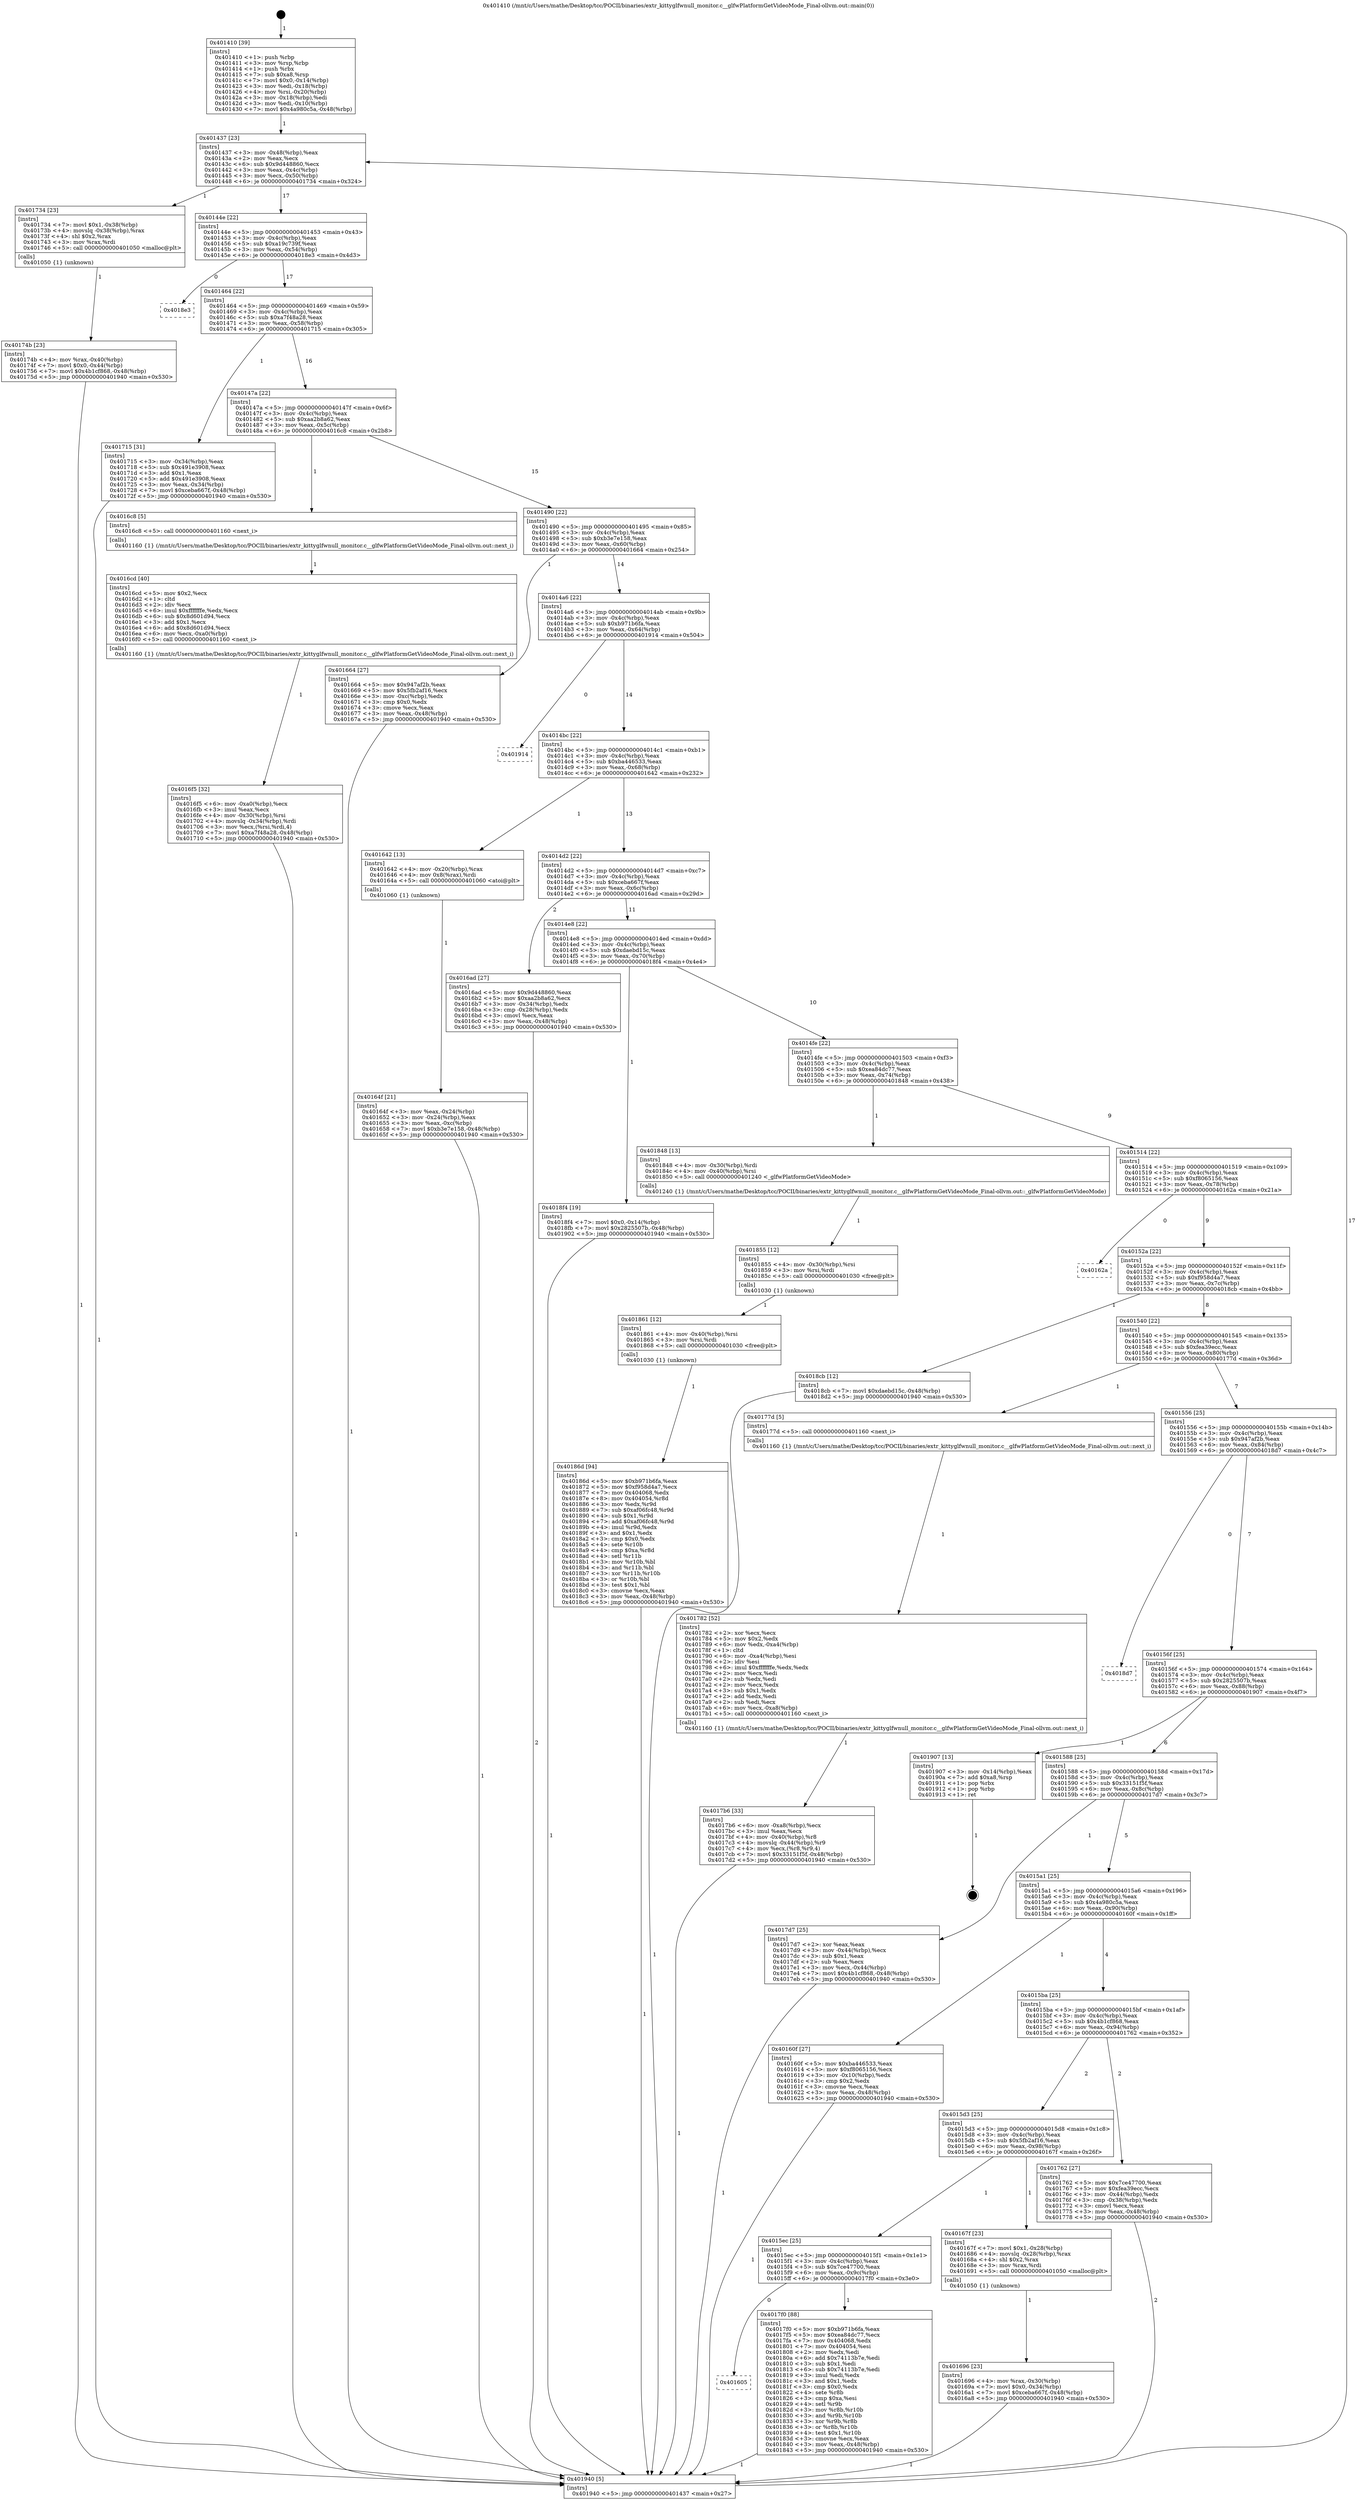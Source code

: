 digraph "0x401410" {
  label = "0x401410 (/mnt/c/Users/mathe/Desktop/tcc/POCII/binaries/extr_kittyglfwnull_monitor.c__glfwPlatformGetVideoMode_Final-ollvm.out::main(0))"
  labelloc = "t"
  node[shape=record]

  Entry [label="",width=0.3,height=0.3,shape=circle,fillcolor=black,style=filled]
  "0x401437" [label="{
     0x401437 [23]\l
     | [instrs]\l
     &nbsp;&nbsp;0x401437 \<+3\>: mov -0x48(%rbp),%eax\l
     &nbsp;&nbsp;0x40143a \<+2\>: mov %eax,%ecx\l
     &nbsp;&nbsp;0x40143c \<+6\>: sub $0x9d448860,%ecx\l
     &nbsp;&nbsp;0x401442 \<+3\>: mov %eax,-0x4c(%rbp)\l
     &nbsp;&nbsp;0x401445 \<+3\>: mov %ecx,-0x50(%rbp)\l
     &nbsp;&nbsp;0x401448 \<+6\>: je 0000000000401734 \<main+0x324\>\l
  }"]
  "0x401734" [label="{
     0x401734 [23]\l
     | [instrs]\l
     &nbsp;&nbsp;0x401734 \<+7\>: movl $0x1,-0x38(%rbp)\l
     &nbsp;&nbsp;0x40173b \<+4\>: movslq -0x38(%rbp),%rax\l
     &nbsp;&nbsp;0x40173f \<+4\>: shl $0x2,%rax\l
     &nbsp;&nbsp;0x401743 \<+3\>: mov %rax,%rdi\l
     &nbsp;&nbsp;0x401746 \<+5\>: call 0000000000401050 \<malloc@plt\>\l
     | [calls]\l
     &nbsp;&nbsp;0x401050 \{1\} (unknown)\l
  }"]
  "0x40144e" [label="{
     0x40144e [22]\l
     | [instrs]\l
     &nbsp;&nbsp;0x40144e \<+5\>: jmp 0000000000401453 \<main+0x43\>\l
     &nbsp;&nbsp;0x401453 \<+3\>: mov -0x4c(%rbp),%eax\l
     &nbsp;&nbsp;0x401456 \<+5\>: sub $0xa19c739f,%eax\l
     &nbsp;&nbsp;0x40145b \<+3\>: mov %eax,-0x54(%rbp)\l
     &nbsp;&nbsp;0x40145e \<+6\>: je 00000000004018e3 \<main+0x4d3\>\l
  }"]
  Exit [label="",width=0.3,height=0.3,shape=circle,fillcolor=black,style=filled,peripheries=2]
  "0x4018e3" [label="{
     0x4018e3\l
  }", style=dashed]
  "0x401464" [label="{
     0x401464 [22]\l
     | [instrs]\l
     &nbsp;&nbsp;0x401464 \<+5\>: jmp 0000000000401469 \<main+0x59\>\l
     &nbsp;&nbsp;0x401469 \<+3\>: mov -0x4c(%rbp),%eax\l
     &nbsp;&nbsp;0x40146c \<+5\>: sub $0xa7f48a28,%eax\l
     &nbsp;&nbsp;0x401471 \<+3\>: mov %eax,-0x58(%rbp)\l
     &nbsp;&nbsp;0x401474 \<+6\>: je 0000000000401715 \<main+0x305\>\l
  }"]
  "0x40186d" [label="{
     0x40186d [94]\l
     | [instrs]\l
     &nbsp;&nbsp;0x40186d \<+5\>: mov $0xb971b6fa,%eax\l
     &nbsp;&nbsp;0x401872 \<+5\>: mov $0xf958d4a7,%ecx\l
     &nbsp;&nbsp;0x401877 \<+7\>: mov 0x404068,%edx\l
     &nbsp;&nbsp;0x40187e \<+8\>: mov 0x404054,%r8d\l
     &nbsp;&nbsp;0x401886 \<+3\>: mov %edx,%r9d\l
     &nbsp;&nbsp;0x401889 \<+7\>: sub $0xaf06fc48,%r9d\l
     &nbsp;&nbsp;0x401890 \<+4\>: sub $0x1,%r9d\l
     &nbsp;&nbsp;0x401894 \<+7\>: add $0xaf06fc48,%r9d\l
     &nbsp;&nbsp;0x40189b \<+4\>: imul %r9d,%edx\l
     &nbsp;&nbsp;0x40189f \<+3\>: and $0x1,%edx\l
     &nbsp;&nbsp;0x4018a2 \<+3\>: cmp $0x0,%edx\l
     &nbsp;&nbsp;0x4018a5 \<+4\>: sete %r10b\l
     &nbsp;&nbsp;0x4018a9 \<+4\>: cmp $0xa,%r8d\l
     &nbsp;&nbsp;0x4018ad \<+4\>: setl %r11b\l
     &nbsp;&nbsp;0x4018b1 \<+3\>: mov %r10b,%bl\l
     &nbsp;&nbsp;0x4018b4 \<+3\>: and %r11b,%bl\l
     &nbsp;&nbsp;0x4018b7 \<+3\>: xor %r11b,%r10b\l
     &nbsp;&nbsp;0x4018ba \<+3\>: or %r10b,%bl\l
     &nbsp;&nbsp;0x4018bd \<+3\>: test $0x1,%bl\l
     &nbsp;&nbsp;0x4018c0 \<+3\>: cmovne %ecx,%eax\l
     &nbsp;&nbsp;0x4018c3 \<+3\>: mov %eax,-0x48(%rbp)\l
     &nbsp;&nbsp;0x4018c6 \<+5\>: jmp 0000000000401940 \<main+0x530\>\l
  }"]
  "0x401715" [label="{
     0x401715 [31]\l
     | [instrs]\l
     &nbsp;&nbsp;0x401715 \<+3\>: mov -0x34(%rbp),%eax\l
     &nbsp;&nbsp;0x401718 \<+5\>: sub $0x491e3908,%eax\l
     &nbsp;&nbsp;0x40171d \<+3\>: add $0x1,%eax\l
     &nbsp;&nbsp;0x401720 \<+5\>: add $0x491e3908,%eax\l
     &nbsp;&nbsp;0x401725 \<+3\>: mov %eax,-0x34(%rbp)\l
     &nbsp;&nbsp;0x401728 \<+7\>: movl $0xceba667f,-0x48(%rbp)\l
     &nbsp;&nbsp;0x40172f \<+5\>: jmp 0000000000401940 \<main+0x530\>\l
  }"]
  "0x40147a" [label="{
     0x40147a [22]\l
     | [instrs]\l
     &nbsp;&nbsp;0x40147a \<+5\>: jmp 000000000040147f \<main+0x6f\>\l
     &nbsp;&nbsp;0x40147f \<+3\>: mov -0x4c(%rbp),%eax\l
     &nbsp;&nbsp;0x401482 \<+5\>: sub $0xaa2b8a62,%eax\l
     &nbsp;&nbsp;0x401487 \<+3\>: mov %eax,-0x5c(%rbp)\l
     &nbsp;&nbsp;0x40148a \<+6\>: je 00000000004016c8 \<main+0x2b8\>\l
  }"]
  "0x401861" [label="{
     0x401861 [12]\l
     | [instrs]\l
     &nbsp;&nbsp;0x401861 \<+4\>: mov -0x40(%rbp),%rsi\l
     &nbsp;&nbsp;0x401865 \<+3\>: mov %rsi,%rdi\l
     &nbsp;&nbsp;0x401868 \<+5\>: call 0000000000401030 \<free@plt\>\l
     | [calls]\l
     &nbsp;&nbsp;0x401030 \{1\} (unknown)\l
  }"]
  "0x4016c8" [label="{
     0x4016c8 [5]\l
     | [instrs]\l
     &nbsp;&nbsp;0x4016c8 \<+5\>: call 0000000000401160 \<next_i\>\l
     | [calls]\l
     &nbsp;&nbsp;0x401160 \{1\} (/mnt/c/Users/mathe/Desktop/tcc/POCII/binaries/extr_kittyglfwnull_monitor.c__glfwPlatformGetVideoMode_Final-ollvm.out::next_i)\l
  }"]
  "0x401490" [label="{
     0x401490 [22]\l
     | [instrs]\l
     &nbsp;&nbsp;0x401490 \<+5\>: jmp 0000000000401495 \<main+0x85\>\l
     &nbsp;&nbsp;0x401495 \<+3\>: mov -0x4c(%rbp),%eax\l
     &nbsp;&nbsp;0x401498 \<+5\>: sub $0xb3e7e158,%eax\l
     &nbsp;&nbsp;0x40149d \<+3\>: mov %eax,-0x60(%rbp)\l
     &nbsp;&nbsp;0x4014a0 \<+6\>: je 0000000000401664 \<main+0x254\>\l
  }"]
  "0x401855" [label="{
     0x401855 [12]\l
     | [instrs]\l
     &nbsp;&nbsp;0x401855 \<+4\>: mov -0x30(%rbp),%rsi\l
     &nbsp;&nbsp;0x401859 \<+3\>: mov %rsi,%rdi\l
     &nbsp;&nbsp;0x40185c \<+5\>: call 0000000000401030 \<free@plt\>\l
     | [calls]\l
     &nbsp;&nbsp;0x401030 \{1\} (unknown)\l
  }"]
  "0x401664" [label="{
     0x401664 [27]\l
     | [instrs]\l
     &nbsp;&nbsp;0x401664 \<+5\>: mov $0x947af2b,%eax\l
     &nbsp;&nbsp;0x401669 \<+5\>: mov $0x5fb2af16,%ecx\l
     &nbsp;&nbsp;0x40166e \<+3\>: mov -0xc(%rbp),%edx\l
     &nbsp;&nbsp;0x401671 \<+3\>: cmp $0x0,%edx\l
     &nbsp;&nbsp;0x401674 \<+3\>: cmove %ecx,%eax\l
     &nbsp;&nbsp;0x401677 \<+3\>: mov %eax,-0x48(%rbp)\l
     &nbsp;&nbsp;0x40167a \<+5\>: jmp 0000000000401940 \<main+0x530\>\l
  }"]
  "0x4014a6" [label="{
     0x4014a6 [22]\l
     | [instrs]\l
     &nbsp;&nbsp;0x4014a6 \<+5\>: jmp 00000000004014ab \<main+0x9b\>\l
     &nbsp;&nbsp;0x4014ab \<+3\>: mov -0x4c(%rbp),%eax\l
     &nbsp;&nbsp;0x4014ae \<+5\>: sub $0xb971b6fa,%eax\l
     &nbsp;&nbsp;0x4014b3 \<+3\>: mov %eax,-0x64(%rbp)\l
     &nbsp;&nbsp;0x4014b6 \<+6\>: je 0000000000401914 \<main+0x504\>\l
  }"]
  "0x401605" [label="{
     0x401605\l
  }", style=dashed]
  "0x401914" [label="{
     0x401914\l
  }", style=dashed]
  "0x4014bc" [label="{
     0x4014bc [22]\l
     | [instrs]\l
     &nbsp;&nbsp;0x4014bc \<+5\>: jmp 00000000004014c1 \<main+0xb1\>\l
     &nbsp;&nbsp;0x4014c1 \<+3\>: mov -0x4c(%rbp),%eax\l
     &nbsp;&nbsp;0x4014c4 \<+5\>: sub $0xba446533,%eax\l
     &nbsp;&nbsp;0x4014c9 \<+3\>: mov %eax,-0x68(%rbp)\l
     &nbsp;&nbsp;0x4014cc \<+6\>: je 0000000000401642 \<main+0x232\>\l
  }"]
  "0x4017f0" [label="{
     0x4017f0 [88]\l
     | [instrs]\l
     &nbsp;&nbsp;0x4017f0 \<+5\>: mov $0xb971b6fa,%eax\l
     &nbsp;&nbsp;0x4017f5 \<+5\>: mov $0xea84dc77,%ecx\l
     &nbsp;&nbsp;0x4017fa \<+7\>: mov 0x404068,%edx\l
     &nbsp;&nbsp;0x401801 \<+7\>: mov 0x404054,%esi\l
     &nbsp;&nbsp;0x401808 \<+2\>: mov %edx,%edi\l
     &nbsp;&nbsp;0x40180a \<+6\>: add $0x74113b7e,%edi\l
     &nbsp;&nbsp;0x401810 \<+3\>: sub $0x1,%edi\l
     &nbsp;&nbsp;0x401813 \<+6\>: sub $0x74113b7e,%edi\l
     &nbsp;&nbsp;0x401819 \<+3\>: imul %edi,%edx\l
     &nbsp;&nbsp;0x40181c \<+3\>: and $0x1,%edx\l
     &nbsp;&nbsp;0x40181f \<+3\>: cmp $0x0,%edx\l
     &nbsp;&nbsp;0x401822 \<+4\>: sete %r8b\l
     &nbsp;&nbsp;0x401826 \<+3\>: cmp $0xa,%esi\l
     &nbsp;&nbsp;0x401829 \<+4\>: setl %r9b\l
     &nbsp;&nbsp;0x40182d \<+3\>: mov %r8b,%r10b\l
     &nbsp;&nbsp;0x401830 \<+3\>: and %r9b,%r10b\l
     &nbsp;&nbsp;0x401833 \<+3\>: xor %r9b,%r8b\l
     &nbsp;&nbsp;0x401836 \<+3\>: or %r8b,%r10b\l
     &nbsp;&nbsp;0x401839 \<+4\>: test $0x1,%r10b\l
     &nbsp;&nbsp;0x40183d \<+3\>: cmovne %ecx,%eax\l
     &nbsp;&nbsp;0x401840 \<+3\>: mov %eax,-0x48(%rbp)\l
     &nbsp;&nbsp;0x401843 \<+5\>: jmp 0000000000401940 \<main+0x530\>\l
  }"]
  "0x401642" [label="{
     0x401642 [13]\l
     | [instrs]\l
     &nbsp;&nbsp;0x401642 \<+4\>: mov -0x20(%rbp),%rax\l
     &nbsp;&nbsp;0x401646 \<+4\>: mov 0x8(%rax),%rdi\l
     &nbsp;&nbsp;0x40164a \<+5\>: call 0000000000401060 \<atoi@plt\>\l
     | [calls]\l
     &nbsp;&nbsp;0x401060 \{1\} (unknown)\l
  }"]
  "0x4014d2" [label="{
     0x4014d2 [22]\l
     | [instrs]\l
     &nbsp;&nbsp;0x4014d2 \<+5\>: jmp 00000000004014d7 \<main+0xc7\>\l
     &nbsp;&nbsp;0x4014d7 \<+3\>: mov -0x4c(%rbp),%eax\l
     &nbsp;&nbsp;0x4014da \<+5\>: sub $0xceba667f,%eax\l
     &nbsp;&nbsp;0x4014df \<+3\>: mov %eax,-0x6c(%rbp)\l
     &nbsp;&nbsp;0x4014e2 \<+6\>: je 00000000004016ad \<main+0x29d\>\l
  }"]
  "0x4017b6" [label="{
     0x4017b6 [33]\l
     | [instrs]\l
     &nbsp;&nbsp;0x4017b6 \<+6\>: mov -0xa8(%rbp),%ecx\l
     &nbsp;&nbsp;0x4017bc \<+3\>: imul %eax,%ecx\l
     &nbsp;&nbsp;0x4017bf \<+4\>: mov -0x40(%rbp),%r8\l
     &nbsp;&nbsp;0x4017c3 \<+4\>: movslq -0x44(%rbp),%r9\l
     &nbsp;&nbsp;0x4017c7 \<+4\>: mov %ecx,(%r8,%r9,4)\l
     &nbsp;&nbsp;0x4017cb \<+7\>: movl $0x33151f5f,-0x48(%rbp)\l
     &nbsp;&nbsp;0x4017d2 \<+5\>: jmp 0000000000401940 \<main+0x530\>\l
  }"]
  "0x4016ad" [label="{
     0x4016ad [27]\l
     | [instrs]\l
     &nbsp;&nbsp;0x4016ad \<+5\>: mov $0x9d448860,%eax\l
     &nbsp;&nbsp;0x4016b2 \<+5\>: mov $0xaa2b8a62,%ecx\l
     &nbsp;&nbsp;0x4016b7 \<+3\>: mov -0x34(%rbp),%edx\l
     &nbsp;&nbsp;0x4016ba \<+3\>: cmp -0x28(%rbp),%edx\l
     &nbsp;&nbsp;0x4016bd \<+3\>: cmovl %ecx,%eax\l
     &nbsp;&nbsp;0x4016c0 \<+3\>: mov %eax,-0x48(%rbp)\l
     &nbsp;&nbsp;0x4016c3 \<+5\>: jmp 0000000000401940 \<main+0x530\>\l
  }"]
  "0x4014e8" [label="{
     0x4014e8 [22]\l
     | [instrs]\l
     &nbsp;&nbsp;0x4014e8 \<+5\>: jmp 00000000004014ed \<main+0xdd\>\l
     &nbsp;&nbsp;0x4014ed \<+3\>: mov -0x4c(%rbp),%eax\l
     &nbsp;&nbsp;0x4014f0 \<+5\>: sub $0xdaebd15c,%eax\l
     &nbsp;&nbsp;0x4014f5 \<+3\>: mov %eax,-0x70(%rbp)\l
     &nbsp;&nbsp;0x4014f8 \<+6\>: je 00000000004018f4 \<main+0x4e4\>\l
  }"]
  "0x401782" [label="{
     0x401782 [52]\l
     | [instrs]\l
     &nbsp;&nbsp;0x401782 \<+2\>: xor %ecx,%ecx\l
     &nbsp;&nbsp;0x401784 \<+5\>: mov $0x2,%edx\l
     &nbsp;&nbsp;0x401789 \<+6\>: mov %edx,-0xa4(%rbp)\l
     &nbsp;&nbsp;0x40178f \<+1\>: cltd\l
     &nbsp;&nbsp;0x401790 \<+6\>: mov -0xa4(%rbp),%esi\l
     &nbsp;&nbsp;0x401796 \<+2\>: idiv %esi\l
     &nbsp;&nbsp;0x401798 \<+6\>: imul $0xfffffffe,%edx,%edx\l
     &nbsp;&nbsp;0x40179e \<+2\>: mov %ecx,%edi\l
     &nbsp;&nbsp;0x4017a0 \<+2\>: sub %edx,%edi\l
     &nbsp;&nbsp;0x4017a2 \<+2\>: mov %ecx,%edx\l
     &nbsp;&nbsp;0x4017a4 \<+3\>: sub $0x1,%edx\l
     &nbsp;&nbsp;0x4017a7 \<+2\>: add %edx,%edi\l
     &nbsp;&nbsp;0x4017a9 \<+2\>: sub %edi,%ecx\l
     &nbsp;&nbsp;0x4017ab \<+6\>: mov %ecx,-0xa8(%rbp)\l
     &nbsp;&nbsp;0x4017b1 \<+5\>: call 0000000000401160 \<next_i\>\l
     | [calls]\l
     &nbsp;&nbsp;0x401160 \{1\} (/mnt/c/Users/mathe/Desktop/tcc/POCII/binaries/extr_kittyglfwnull_monitor.c__glfwPlatformGetVideoMode_Final-ollvm.out::next_i)\l
  }"]
  "0x4018f4" [label="{
     0x4018f4 [19]\l
     | [instrs]\l
     &nbsp;&nbsp;0x4018f4 \<+7\>: movl $0x0,-0x14(%rbp)\l
     &nbsp;&nbsp;0x4018fb \<+7\>: movl $0x2825507b,-0x48(%rbp)\l
     &nbsp;&nbsp;0x401902 \<+5\>: jmp 0000000000401940 \<main+0x530\>\l
  }"]
  "0x4014fe" [label="{
     0x4014fe [22]\l
     | [instrs]\l
     &nbsp;&nbsp;0x4014fe \<+5\>: jmp 0000000000401503 \<main+0xf3\>\l
     &nbsp;&nbsp;0x401503 \<+3\>: mov -0x4c(%rbp),%eax\l
     &nbsp;&nbsp;0x401506 \<+5\>: sub $0xea84dc77,%eax\l
     &nbsp;&nbsp;0x40150b \<+3\>: mov %eax,-0x74(%rbp)\l
     &nbsp;&nbsp;0x40150e \<+6\>: je 0000000000401848 \<main+0x438\>\l
  }"]
  "0x40174b" [label="{
     0x40174b [23]\l
     | [instrs]\l
     &nbsp;&nbsp;0x40174b \<+4\>: mov %rax,-0x40(%rbp)\l
     &nbsp;&nbsp;0x40174f \<+7\>: movl $0x0,-0x44(%rbp)\l
     &nbsp;&nbsp;0x401756 \<+7\>: movl $0x4b1cf868,-0x48(%rbp)\l
     &nbsp;&nbsp;0x40175d \<+5\>: jmp 0000000000401940 \<main+0x530\>\l
  }"]
  "0x401848" [label="{
     0x401848 [13]\l
     | [instrs]\l
     &nbsp;&nbsp;0x401848 \<+4\>: mov -0x30(%rbp),%rdi\l
     &nbsp;&nbsp;0x40184c \<+4\>: mov -0x40(%rbp),%rsi\l
     &nbsp;&nbsp;0x401850 \<+5\>: call 0000000000401240 \<_glfwPlatformGetVideoMode\>\l
     | [calls]\l
     &nbsp;&nbsp;0x401240 \{1\} (/mnt/c/Users/mathe/Desktop/tcc/POCII/binaries/extr_kittyglfwnull_monitor.c__glfwPlatformGetVideoMode_Final-ollvm.out::_glfwPlatformGetVideoMode)\l
  }"]
  "0x401514" [label="{
     0x401514 [22]\l
     | [instrs]\l
     &nbsp;&nbsp;0x401514 \<+5\>: jmp 0000000000401519 \<main+0x109\>\l
     &nbsp;&nbsp;0x401519 \<+3\>: mov -0x4c(%rbp),%eax\l
     &nbsp;&nbsp;0x40151c \<+5\>: sub $0xf8065156,%eax\l
     &nbsp;&nbsp;0x401521 \<+3\>: mov %eax,-0x78(%rbp)\l
     &nbsp;&nbsp;0x401524 \<+6\>: je 000000000040162a \<main+0x21a\>\l
  }"]
  "0x4016f5" [label="{
     0x4016f5 [32]\l
     | [instrs]\l
     &nbsp;&nbsp;0x4016f5 \<+6\>: mov -0xa0(%rbp),%ecx\l
     &nbsp;&nbsp;0x4016fb \<+3\>: imul %eax,%ecx\l
     &nbsp;&nbsp;0x4016fe \<+4\>: mov -0x30(%rbp),%rsi\l
     &nbsp;&nbsp;0x401702 \<+4\>: movslq -0x34(%rbp),%rdi\l
     &nbsp;&nbsp;0x401706 \<+3\>: mov %ecx,(%rsi,%rdi,4)\l
     &nbsp;&nbsp;0x401709 \<+7\>: movl $0xa7f48a28,-0x48(%rbp)\l
     &nbsp;&nbsp;0x401710 \<+5\>: jmp 0000000000401940 \<main+0x530\>\l
  }"]
  "0x40162a" [label="{
     0x40162a\l
  }", style=dashed]
  "0x40152a" [label="{
     0x40152a [22]\l
     | [instrs]\l
     &nbsp;&nbsp;0x40152a \<+5\>: jmp 000000000040152f \<main+0x11f\>\l
     &nbsp;&nbsp;0x40152f \<+3\>: mov -0x4c(%rbp),%eax\l
     &nbsp;&nbsp;0x401532 \<+5\>: sub $0xf958d4a7,%eax\l
     &nbsp;&nbsp;0x401537 \<+3\>: mov %eax,-0x7c(%rbp)\l
     &nbsp;&nbsp;0x40153a \<+6\>: je 00000000004018cb \<main+0x4bb\>\l
  }"]
  "0x4016cd" [label="{
     0x4016cd [40]\l
     | [instrs]\l
     &nbsp;&nbsp;0x4016cd \<+5\>: mov $0x2,%ecx\l
     &nbsp;&nbsp;0x4016d2 \<+1\>: cltd\l
     &nbsp;&nbsp;0x4016d3 \<+2\>: idiv %ecx\l
     &nbsp;&nbsp;0x4016d5 \<+6\>: imul $0xfffffffe,%edx,%ecx\l
     &nbsp;&nbsp;0x4016db \<+6\>: sub $0x8d601d94,%ecx\l
     &nbsp;&nbsp;0x4016e1 \<+3\>: add $0x1,%ecx\l
     &nbsp;&nbsp;0x4016e4 \<+6\>: add $0x8d601d94,%ecx\l
     &nbsp;&nbsp;0x4016ea \<+6\>: mov %ecx,-0xa0(%rbp)\l
     &nbsp;&nbsp;0x4016f0 \<+5\>: call 0000000000401160 \<next_i\>\l
     | [calls]\l
     &nbsp;&nbsp;0x401160 \{1\} (/mnt/c/Users/mathe/Desktop/tcc/POCII/binaries/extr_kittyglfwnull_monitor.c__glfwPlatformGetVideoMode_Final-ollvm.out::next_i)\l
  }"]
  "0x4018cb" [label="{
     0x4018cb [12]\l
     | [instrs]\l
     &nbsp;&nbsp;0x4018cb \<+7\>: movl $0xdaebd15c,-0x48(%rbp)\l
     &nbsp;&nbsp;0x4018d2 \<+5\>: jmp 0000000000401940 \<main+0x530\>\l
  }"]
  "0x401540" [label="{
     0x401540 [22]\l
     | [instrs]\l
     &nbsp;&nbsp;0x401540 \<+5\>: jmp 0000000000401545 \<main+0x135\>\l
     &nbsp;&nbsp;0x401545 \<+3\>: mov -0x4c(%rbp),%eax\l
     &nbsp;&nbsp;0x401548 \<+5\>: sub $0xfea39ecc,%eax\l
     &nbsp;&nbsp;0x40154d \<+3\>: mov %eax,-0x80(%rbp)\l
     &nbsp;&nbsp;0x401550 \<+6\>: je 000000000040177d \<main+0x36d\>\l
  }"]
  "0x401696" [label="{
     0x401696 [23]\l
     | [instrs]\l
     &nbsp;&nbsp;0x401696 \<+4\>: mov %rax,-0x30(%rbp)\l
     &nbsp;&nbsp;0x40169a \<+7\>: movl $0x0,-0x34(%rbp)\l
     &nbsp;&nbsp;0x4016a1 \<+7\>: movl $0xceba667f,-0x48(%rbp)\l
     &nbsp;&nbsp;0x4016a8 \<+5\>: jmp 0000000000401940 \<main+0x530\>\l
  }"]
  "0x40177d" [label="{
     0x40177d [5]\l
     | [instrs]\l
     &nbsp;&nbsp;0x40177d \<+5\>: call 0000000000401160 \<next_i\>\l
     | [calls]\l
     &nbsp;&nbsp;0x401160 \{1\} (/mnt/c/Users/mathe/Desktop/tcc/POCII/binaries/extr_kittyglfwnull_monitor.c__glfwPlatformGetVideoMode_Final-ollvm.out::next_i)\l
  }"]
  "0x401556" [label="{
     0x401556 [25]\l
     | [instrs]\l
     &nbsp;&nbsp;0x401556 \<+5\>: jmp 000000000040155b \<main+0x14b\>\l
     &nbsp;&nbsp;0x40155b \<+3\>: mov -0x4c(%rbp),%eax\l
     &nbsp;&nbsp;0x40155e \<+5\>: sub $0x947af2b,%eax\l
     &nbsp;&nbsp;0x401563 \<+6\>: mov %eax,-0x84(%rbp)\l
     &nbsp;&nbsp;0x401569 \<+6\>: je 00000000004018d7 \<main+0x4c7\>\l
  }"]
  "0x4015ec" [label="{
     0x4015ec [25]\l
     | [instrs]\l
     &nbsp;&nbsp;0x4015ec \<+5\>: jmp 00000000004015f1 \<main+0x1e1\>\l
     &nbsp;&nbsp;0x4015f1 \<+3\>: mov -0x4c(%rbp),%eax\l
     &nbsp;&nbsp;0x4015f4 \<+5\>: sub $0x7ce47700,%eax\l
     &nbsp;&nbsp;0x4015f9 \<+6\>: mov %eax,-0x9c(%rbp)\l
     &nbsp;&nbsp;0x4015ff \<+6\>: je 00000000004017f0 \<main+0x3e0\>\l
  }"]
  "0x4018d7" [label="{
     0x4018d7\l
  }", style=dashed]
  "0x40156f" [label="{
     0x40156f [25]\l
     | [instrs]\l
     &nbsp;&nbsp;0x40156f \<+5\>: jmp 0000000000401574 \<main+0x164\>\l
     &nbsp;&nbsp;0x401574 \<+3\>: mov -0x4c(%rbp),%eax\l
     &nbsp;&nbsp;0x401577 \<+5\>: sub $0x2825507b,%eax\l
     &nbsp;&nbsp;0x40157c \<+6\>: mov %eax,-0x88(%rbp)\l
     &nbsp;&nbsp;0x401582 \<+6\>: je 0000000000401907 \<main+0x4f7\>\l
  }"]
  "0x40167f" [label="{
     0x40167f [23]\l
     | [instrs]\l
     &nbsp;&nbsp;0x40167f \<+7\>: movl $0x1,-0x28(%rbp)\l
     &nbsp;&nbsp;0x401686 \<+4\>: movslq -0x28(%rbp),%rax\l
     &nbsp;&nbsp;0x40168a \<+4\>: shl $0x2,%rax\l
     &nbsp;&nbsp;0x40168e \<+3\>: mov %rax,%rdi\l
     &nbsp;&nbsp;0x401691 \<+5\>: call 0000000000401050 \<malloc@plt\>\l
     | [calls]\l
     &nbsp;&nbsp;0x401050 \{1\} (unknown)\l
  }"]
  "0x401907" [label="{
     0x401907 [13]\l
     | [instrs]\l
     &nbsp;&nbsp;0x401907 \<+3\>: mov -0x14(%rbp),%eax\l
     &nbsp;&nbsp;0x40190a \<+7\>: add $0xa8,%rsp\l
     &nbsp;&nbsp;0x401911 \<+1\>: pop %rbx\l
     &nbsp;&nbsp;0x401912 \<+1\>: pop %rbp\l
     &nbsp;&nbsp;0x401913 \<+1\>: ret\l
  }"]
  "0x401588" [label="{
     0x401588 [25]\l
     | [instrs]\l
     &nbsp;&nbsp;0x401588 \<+5\>: jmp 000000000040158d \<main+0x17d\>\l
     &nbsp;&nbsp;0x40158d \<+3\>: mov -0x4c(%rbp),%eax\l
     &nbsp;&nbsp;0x401590 \<+5\>: sub $0x33151f5f,%eax\l
     &nbsp;&nbsp;0x401595 \<+6\>: mov %eax,-0x8c(%rbp)\l
     &nbsp;&nbsp;0x40159b \<+6\>: je 00000000004017d7 \<main+0x3c7\>\l
  }"]
  "0x4015d3" [label="{
     0x4015d3 [25]\l
     | [instrs]\l
     &nbsp;&nbsp;0x4015d3 \<+5\>: jmp 00000000004015d8 \<main+0x1c8\>\l
     &nbsp;&nbsp;0x4015d8 \<+3\>: mov -0x4c(%rbp),%eax\l
     &nbsp;&nbsp;0x4015db \<+5\>: sub $0x5fb2af16,%eax\l
     &nbsp;&nbsp;0x4015e0 \<+6\>: mov %eax,-0x98(%rbp)\l
     &nbsp;&nbsp;0x4015e6 \<+6\>: je 000000000040167f \<main+0x26f\>\l
  }"]
  "0x4017d7" [label="{
     0x4017d7 [25]\l
     | [instrs]\l
     &nbsp;&nbsp;0x4017d7 \<+2\>: xor %eax,%eax\l
     &nbsp;&nbsp;0x4017d9 \<+3\>: mov -0x44(%rbp),%ecx\l
     &nbsp;&nbsp;0x4017dc \<+3\>: sub $0x1,%eax\l
     &nbsp;&nbsp;0x4017df \<+2\>: sub %eax,%ecx\l
     &nbsp;&nbsp;0x4017e1 \<+3\>: mov %ecx,-0x44(%rbp)\l
     &nbsp;&nbsp;0x4017e4 \<+7\>: movl $0x4b1cf868,-0x48(%rbp)\l
     &nbsp;&nbsp;0x4017eb \<+5\>: jmp 0000000000401940 \<main+0x530\>\l
  }"]
  "0x4015a1" [label="{
     0x4015a1 [25]\l
     | [instrs]\l
     &nbsp;&nbsp;0x4015a1 \<+5\>: jmp 00000000004015a6 \<main+0x196\>\l
     &nbsp;&nbsp;0x4015a6 \<+3\>: mov -0x4c(%rbp),%eax\l
     &nbsp;&nbsp;0x4015a9 \<+5\>: sub $0x4a980c5a,%eax\l
     &nbsp;&nbsp;0x4015ae \<+6\>: mov %eax,-0x90(%rbp)\l
     &nbsp;&nbsp;0x4015b4 \<+6\>: je 000000000040160f \<main+0x1ff\>\l
  }"]
  "0x401762" [label="{
     0x401762 [27]\l
     | [instrs]\l
     &nbsp;&nbsp;0x401762 \<+5\>: mov $0x7ce47700,%eax\l
     &nbsp;&nbsp;0x401767 \<+5\>: mov $0xfea39ecc,%ecx\l
     &nbsp;&nbsp;0x40176c \<+3\>: mov -0x44(%rbp),%edx\l
     &nbsp;&nbsp;0x40176f \<+3\>: cmp -0x38(%rbp),%edx\l
     &nbsp;&nbsp;0x401772 \<+3\>: cmovl %ecx,%eax\l
     &nbsp;&nbsp;0x401775 \<+3\>: mov %eax,-0x48(%rbp)\l
     &nbsp;&nbsp;0x401778 \<+5\>: jmp 0000000000401940 \<main+0x530\>\l
  }"]
  "0x40160f" [label="{
     0x40160f [27]\l
     | [instrs]\l
     &nbsp;&nbsp;0x40160f \<+5\>: mov $0xba446533,%eax\l
     &nbsp;&nbsp;0x401614 \<+5\>: mov $0xf8065156,%ecx\l
     &nbsp;&nbsp;0x401619 \<+3\>: mov -0x10(%rbp),%edx\l
     &nbsp;&nbsp;0x40161c \<+3\>: cmp $0x2,%edx\l
     &nbsp;&nbsp;0x40161f \<+3\>: cmovne %ecx,%eax\l
     &nbsp;&nbsp;0x401622 \<+3\>: mov %eax,-0x48(%rbp)\l
     &nbsp;&nbsp;0x401625 \<+5\>: jmp 0000000000401940 \<main+0x530\>\l
  }"]
  "0x4015ba" [label="{
     0x4015ba [25]\l
     | [instrs]\l
     &nbsp;&nbsp;0x4015ba \<+5\>: jmp 00000000004015bf \<main+0x1af\>\l
     &nbsp;&nbsp;0x4015bf \<+3\>: mov -0x4c(%rbp),%eax\l
     &nbsp;&nbsp;0x4015c2 \<+5\>: sub $0x4b1cf868,%eax\l
     &nbsp;&nbsp;0x4015c7 \<+6\>: mov %eax,-0x94(%rbp)\l
     &nbsp;&nbsp;0x4015cd \<+6\>: je 0000000000401762 \<main+0x352\>\l
  }"]
  "0x401940" [label="{
     0x401940 [5]\l
     | [instrs]\l
     &nbsp;&nbsp;0x401940 \<+5\>: jmp 0000000000401437 \<main+0x27\>\l
  }"]
  "0x401410" [label="{
     0x401410 [39]\l
     | [instrs]\l
     &nbsp;&nbsp;0x401410 \<+1\>: push %rbp\l
     &nbsp;&nbsp;0x401411 \<+3\>: mov %rsp,%rbp\l
     &nbsp;&nbsp;0x401414 \<+1\>: push %rbx\l
     &nbsp;&nbsp;0x401415 \<+7\>: sub $0xa8,%rsp\l
     &nbsp;&nbsp;0x40141c \<+7\>: movl $0x0,-0x14(%rbp)\l
     &nbsp;&nbsp;0x401423 \<+3\>: mov %edi,-0x18(%rbp)\l
     &nbsp;&nbsp;0x401426 \<+4\>: mov %rsi,-0x20(%rbp)\l
     &nbsp;&nbsp;0x40142a \<+3\>: mov -0x18(%rbp),%edi\l
     &nbsp;&nbsp;0x40142d \<+3\>: mov %edi,-0x10(%rbp)\l
     &nbsp;&nbsp;0x401430 \<+7\>: movl $0x4a980c5a,-0x48(%rbp)\l
  }"]
  "0x40164f" [label="{
     0x40164f [21]\l
     | [instrs]\l
     &nbsp;&nbsp;0x40164f \<+3\>: mov %eax,-0x24(%rbp)\l
     &nbsp;&nbsp;0x401652 \<+3\>: mov -0x24(%rbp),%eax\l
     &nbsp;&nbsp;0x401655 \<+3\>: mov %eax,-0xc(%rbp)\l
     &nbsp;&nbsp;0x401658 \<+7\>: movl $0xb3e7e158,-0x48(%rbp)\l
     &nbsp;&nbsp;0x40165f \<+5\>: jmp 0000000000401940 \<main+0x530\>\l
  }"]
  Entry -> "0x401410" [label=" 1"]
  "0x401437" -> "0x401734" [label=" 1"]
  "0x401437" -> "0x40144e" [label=" 17"]
  "0x401907" -> Exit [label=" 1"]
  "0x40144e" -> "0x4018e3" [label=" 0"]
  "0x40144e" -> "0x401464" [label=" 17"]
  "0x4018f4" -> "0x401940" [label=" 1"]
  "0x401464" -> "0x401715" [label=" 1"]
  "0x401464" -> "0x40147a" [label=" 16"]
  "0x4018cb" -> "0x401940" [label=" 1"]
  "0x40147a" -> "0x4016c8" [label=" 1"]
  "0x40147a" -> "0x401490" [label=" 15"]
  "0x40186d" -> "0x401940" [label=" 1"]
  "0x401490" -> "0x401664" [label=" 1"]
  "0x401490" -> "0x4014a6" [label=" 14"]
  "0x401861" -> "0x40186d" [label=" 1"]
  "0x4014a6" -> "0x401914" [label=" 0"]
  "0x4014a6" -> "0x4014bc" [label=" 14"]
  "0x401855" -> "0x401861" [label=" 1"]
  "0x4014bc" -> "0x401642" [label=" 1"]
  "0x4014bc" -> "0x4014d2" [label=" 13"]
  "0x401848" -> "0x401855" [label=" 1"]
  "0x4014d2" -> "0x4016ad" [label=" 2"]
  "0x4014d2" -> "0x4014e8" [label=" 11"]
  "0x4015ec" -> "0x401605" [label=" 0"]
  "0x4014e8" -> "0x4018f4" [label=" 1"]
  "0x4014e8" -> "0x4014fe" [label=" 10"]
  "0x4015ec" -> "0x4017f0" [label=" 1"]
  "0x4014fe" -> "0x401848" [label=" 1"]
  "0x4014fe" -> "0x401514" [label=" 9"]
  "0x4017f0" -> "0x401940" [label=" 1"]
  "0x401514" -> "0x40162a" [label=" 0"]
  "0x401514" -> "0x40152a" [label=" 9"]
  "0x4017d7" -> "0x401940" [label=" 1"]
  "0x40152a" -> "0x4018cb" [label=" 1"]
  "0x40152a" -> "0x401540" [label=" 8"]
  "0x4017b6" -> "0x401940" [label=" 1"]
  "0x401540" -> "0x40177d" [label=" 1"]
  "0x401540" -> "0x401556" [label=" 7"]
  "0x401782" -> "0x4017b6" [label=" 1"]
  "0x401556" -> "0x4018d7" [label=" 0"]
  "0x401556" -> "0x40156f" [label=" 7"]
  "0x40177d" -> "0x401782" [label=" 1"]
  "0x40156f" -> "0x401907" [label=" 1"]
  "0x40156f" -> "0x401588" [label=" 6"]
  "0x401762" -> "0x401940" [label=" 2"]
  "0x401588" -> "0x4017d7" [label=" 1"]
  "0x401588" -> "0x4015a1" [label=" 5"]
  "0x401734" -> "0x40174b" [label=" 1"]
  "0x4015a1" -> "0x40160f" [label=" 1"]
  "0x4015a1" -> "0x4015ba" [label=" 4"]
  "0x40160f" -> "0x401940" [label=" 1"]
  "0x401410" -> "0x401437" [label=" 1"]
  "0x401940" -> "0x401437" [label=" 17"]
  "0x401642" -> "0x40164f" [label=" 1"]
  "0x40164f" -> "0x401940" [label=" 1"]
  "0x401664" -> "0x401940" [label=" 1"]
  "0x401715" -> "0x401940" [label=" 1"]
  "0x4015ba" -> "0x401762" [label=" 2"]
  "0x4015ba" -> "0x4015d3" [label=" 2"]
  "0x40174b" -> "0x401940" [label=" 1"]
  "0x4015d3" -> "0x40167f" [label=" 1"]
  "0x4015d3" -> "0x4015ec" [label=" 1"]
  "0x40167f" -> "0x401696" [label=" 1"]
  "0x401696" -> "0x401940" [label=" 1"]
  "0x4016ad" -> "0x401940" [label=" 2"]
  "0x4016c8" -> "0x4016cd" [label=" 1"]
  "0x4016cd" -> "0x4016f5" [label=" 1"]
  "0x4016f5" -> "0x401940" [label=" 1"]
}
